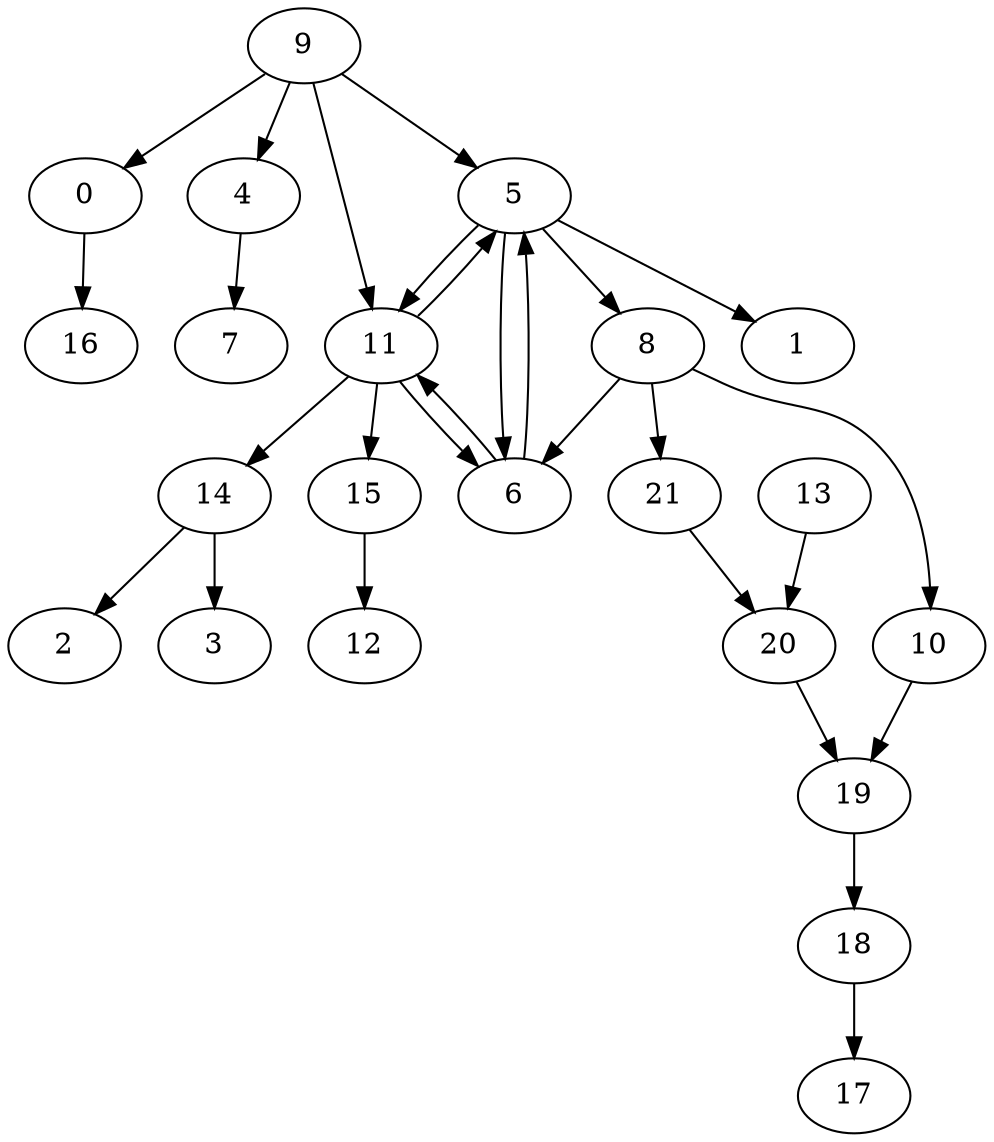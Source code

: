 digraph G {

0->16
4->7
5->11
5->6
5->8
5->1
6->11
6->5
8->6
8->21
8->10
9->11
9->5
9->0
9->4
10->19
11->15
11->14
11->5
11->6
13->20
14->2
14->3
15->12
18->17
19->18
20->19
21->20
}